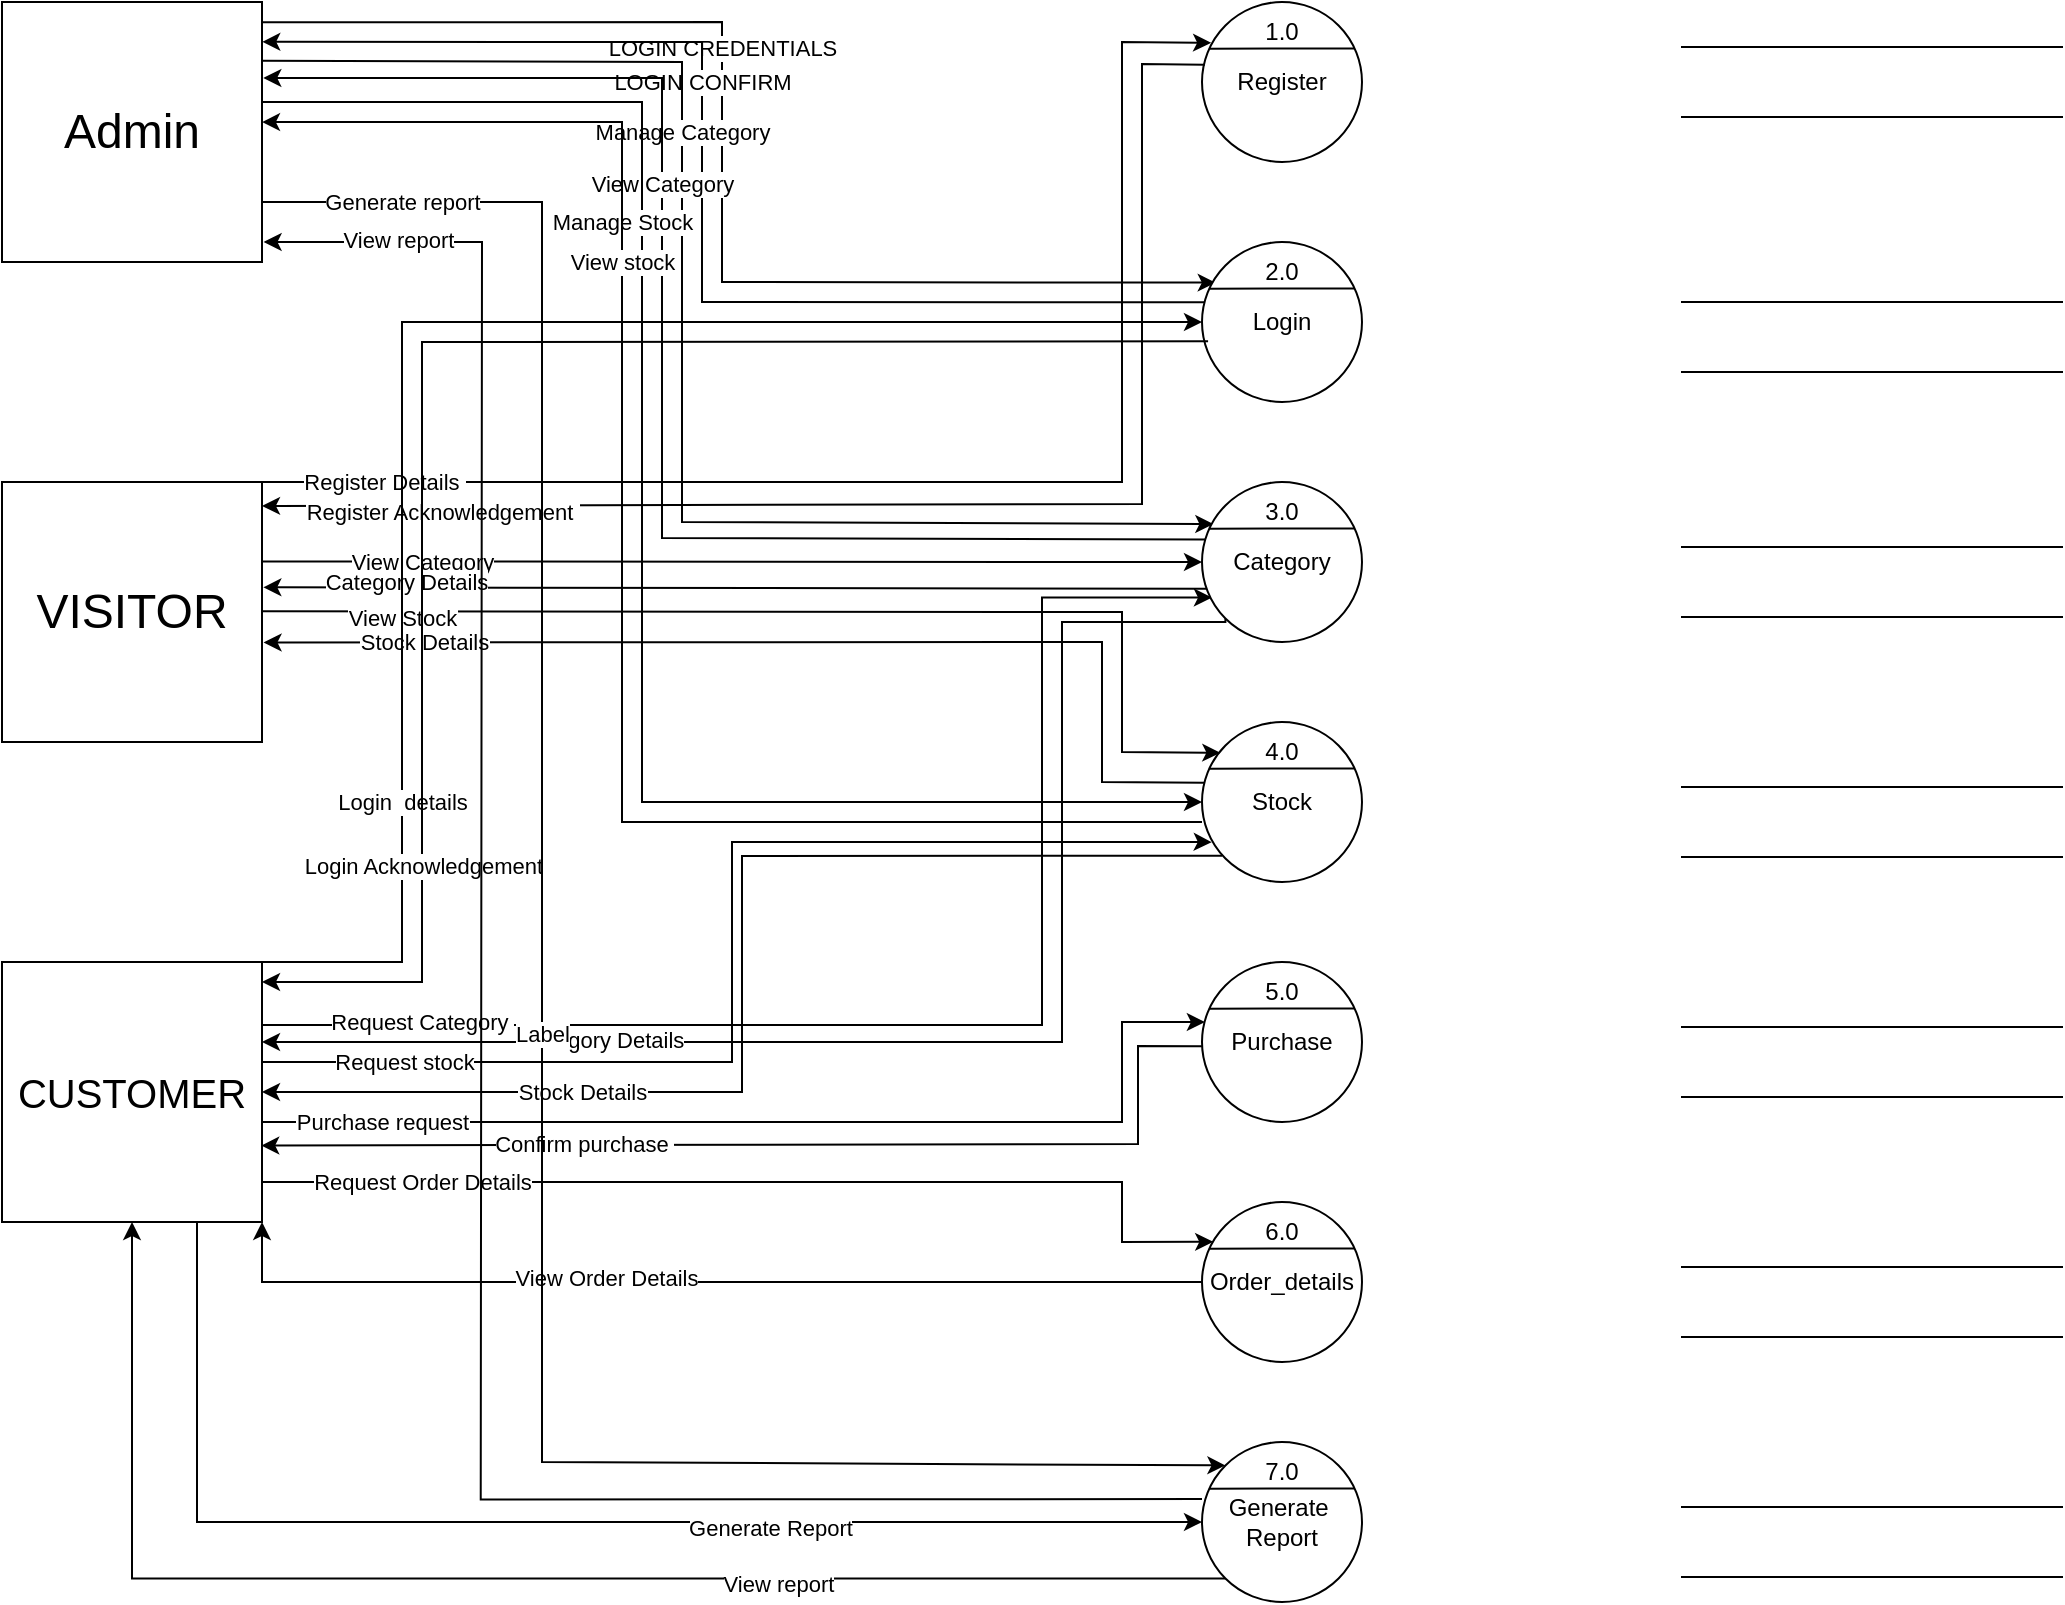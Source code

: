<mxfile version="22.1.21" type="github">
  <diagram name="Page-1" id="xG1oCND4ZIqmZRpoTB4F">
    <mxGraphModel dx="1500" dy="814" grid="1" gridSize="10" guides="1" tooltips="1" connect="1" arrows="1" fold="1" page="1" pageScale="1" pageWidth="1100" pageHeight="850" math="0" shadow="0">
      <root>
        <mxCell id="0" />
        <mxCell id="1" parent="0" />
        <mxCell id="4stogALk5xr9jpJqIoR7-9" value="&lt;font style=&quot;font-size: 24px;&quot;&gt;Admin&lt;/font&gt;" style="whiteSpace=wrap;html=1;aspect=fixed;container=0;" vertex="1" parent="1">
          <mxGeometry y="40" width="130" height="130" as="geometry" />
        </mxCell>
        <mxCell id="4stogALk5xr9jpJqIoR7-10" value="VISITOR" style="whiteSpace=wrap;html=1;aspect=fixed;fontSize=24;" vertex="1" parent="1">
          <mxGeometry y="280" width="130" height="130" as="geometry" />
        </mxCell>
        <mxCell id="4stogALk5xr9jpJqIoR7-148" style="edgeStyle=orthogonalEdgeStyle;rounded=0;orthogonalLoop=1;jettySize=auto;html=1;exitX=1;exitY=0.25;exitDx=0;exitDy=0;entryX=0.062;entryY=0.735;entryDx=0;entryDy=0;entryPerimeter=0;" edge="1" parent="1">
          <mxGeometry relative="1" as="geometry">
            <mxPoint x="604.96" y="337.8" as="targetPoint" />
            <mxPoint x="130.0" y="551.48" as="sourcePoint" />
            <Array as="points">
              <mxPoint x="520" y="552" />
              <mxPoint x="520" y="338" />
            </Array>
          </mxGeometry>
        </mxCell>
        <mxCell id="4stogALk5xr9jpJqIoR7-149" value="Request Category&amp;nbsp;" style="edgeLabel;html=1;align=center;verticalAlign=middle;resizable=0;points=[];" vertex="1" connectable="0" parent="4stogALk5xr9jpJqIoR7-148">
          <mxGeometry x="-0.192" relative="1" as="geometry">
            <mxPoint x="-198" y="-2" as="offset" />
          </mxGeometry>
        </mxCell>
        <mxCell id="4stogALk5xr9jpJqIoR7-180" style="edgeStyle=orthogonalEdgeStyle;rounded=0;orthogonalLoop=1;jettySize=auto;html=1;exitX=0.75;exitY=1;exitDx=0;exitDy=0;entryX=0;entryY=0.5;entryDx=0;entryDy=0;" edge="1" parent="1" source="4stogALk5xr9jpJqIoR7-11" target="4stogALk5xr9jpJqIoR7-112">
          <mxGeometry relative="1" as="geometry" />
        </mxCell>
        <mxCell id="4stogALk5xr9jpJqIoR7-184" value="Generate Report" style="edgeLabel;html=1;align=center;verticalAlign=middle;resizable=0;points=[];" vertex="1" connectable="0" parent="4stogALk5xr9jpJqIoR7-180">
          <mxGeometry x="0.337" y="-3" relative="1" as="geometry">
            <mxPoint as="offset" />
          </mxGeometry>
        </mxCell>
        <mxCell id="4stogALk5xr9jpJqIoR7-11" value="&lt;font style=&quot;font-size: 20px;&quot;&gt;CUSTOMER&lt;/font&gt;" style="whiteSpace=wrap;html=1;aspect=fixed;" vertex="1" parent="1">
          <mxGeometry y="520" width="130" height="130" as="geometry" />
        </mxCell>
        <mxCell id="4stogALk5xr9jpJqIoR7-16" value="" style="endArrow=classic;html=1;rounded=0;exitX=0.999;exitY=0.078;exitDx=0;exitDy=0;exitPerimeter=0;entryX=0.086;entryY=0.254;entryDx=0;entryDy=0;entryPerimeter=0;" edge="1" parent="1" source="4stogALk5xr9jpJqIoR7-9" target="4stogALk5xr9jpJqIoR7-102">
          <mxGeometry relative="1" as="geometry">
            <mxPoint x="170" y="50" as="sourcePoint" />
            <mxPoint x="370" y="170" as="targetPoint" />
            <Array as="points">
              <mxPoint x="360" y="50" />
              <mxPoint x="360" y="180" />
            </Array>
          </mxGeometry>
        </mxCell>
        <mxCell id="4stogALk5xr9jpJqIoR7-17" value="LOGIN CREDENTIALS" style="edgeLabel;resizable=0;html=1;align=center;verticalAlign=middle;" connectable="0" vertex="1" parent="4stogALk5xr9jpJqIoR7-16">
          <mxGeometry relative="1" as="geometry">
            <mxPoint y="-61" as="offset" />
          </mxGeometry>
        </mxCell>
        <mxCell id="4stogALk5xr9jpJqIoR7-18" value="" style="endArrow=classic;html=1;rounded=0;exitX=0.02;exitY=0.377;exitDx=0;exitDy=0;exitPerimeter=0;entryX=1.001;entryY=0.153;entryDx=0;entryDy=0;entryPerimeter=0;" edge="1" parent="1" source="4stogALk5xr9jpJqIoR7-102" target="4stogALk5xr9jpJqIoR7-9">
          <mxGeometry relative="1" as="geometry">
            <mxPoint x="477.8" y="179.84" as="sourcePoint" />
            <mxPoint x="130" y="60" as="targetPoint" />
            <Array as="points">
              <mxPoint x="350" y="190" />
              <mxPoint x="350" y="60" />
            </Array>
          </mxGeometry>
        </mxCell>
        <mxCell id="4stogALk5xr9jpJqIoR7-19" value="LOGIN CONFIRM&lt;br&gt;" style="edgeLabel;resizable=0;html=1;align=center;verticalAlign=middle;" connectable="0" vertex="1" parent="4stogALk5xr9jpJqIoR7-18">
          <mxGeometry relative="1" as="geometry">
            <mxPoint y="-61" as="offset" />
          </mxGeometry>
        </mxCell>
        <mxCell id="4stogALk5xr9jpJqIoR7-74" value="" style="html=1;dashed=0;whiteSpace=wrap;shape=partialRectangle;right=0;left=0;" vertex="1" parent="1">
          <mxGeometry x="840" y="62.5" width="190" height="35" as="geometry" />
        </mxCell>
        <mxCell id="4stogALk5xr9jpJqIoR7-75" value="" style="html=1;dashed=0;whiteSpace=wrap;shape=partialRectangle;right=0;left=0;" vertex="1" parent="1">
          <mxGeometry x="840" y="190" width="190" height="35" as="geometry" />
        </mxCell>
        <mxCell id="4stogALk5xr9jpJqIoR7-76" value="" style="html=1;dashed=0;whiteSpace=wrap;shape=partialRectangle;right=0;left=0;" vertex="1" parent="1">
          <mxGeometry x="840" y="312.5" width="190" height="35" as="geometry" />
        </mxCell>
        <mxCell id="4stogALk5xr9jpJqIoR7-89" value="" style="html=1;dashed=0;whiteSpace=wrap;shape=partialRectangle;right=0;left=0;" vertex="1" parent="1">
          <mxGeometry x="840" y="432.5" width="190" height="35" as="geometry" />
        </mxCell>
        <mxCell id="4stogALk5xr9jpJqIoR7-90" value="" style="html=1;dashed=0;whiteSpace=wrap;shape=partialRectangle;right=0;left=0;" vertex="1" parent="1">
          <mxGeometry x="840" y="552.5" width="190" height="35" as="geometry" />
        </mxCell>
        <mxCell id="4stogALk5xr9jpJqIoR7-91" value="" style="html=1;dashed=0;whiteSpace=wrap;shape=partialRectangle;right=0;left=0;" vertex="1" parent="1">
          <mxGeometry x="840" y="672.5" width="190" height="35" as="geometry" />
        </mxCell>
        <mxCell id="4stogALk5xr9jpJqIoR7-92" value="" style="html=1;dashed=0;whiteSpace=wrap;shape=partialRectangle;right=0;left=0;" vertex="1" parent="1">
          <mxGeometry x="840" y="792.5" width="190" height="35" as="geometry" />
        </mxCell>
        <mxCell id="4stogALk5xr9jpJqIoR7-94" value="" style="endArrow=classic;html=1;rounded=0;exitX=0.997;exitY=0.226;exitDx=0;exitDy=0;exitPerimeter=0;entryX=0.071;entryY=0.263;entryDx=0;entryDy=0;entryPerimeter=0;" edge="1" parent="1" source="4stogALk5xr9jpJqIoR7-9" target="4stogALk5xr9jpJqIoR7-104">
          <mxGeometry relative="1" as="geometry">
            <mxPoint x="130" y="90" as="sourcePoint" />
            <mxPoint x="490" y="300" as="targetPoint" />
            <Array as="points">
              <mxPoint x="340" y="70" />
              <mxPoint x="340" y="300" />
            </Array>
          </mxGeometry>
        </mxCell>
        <mxCell id="4stogALk5xr9jpJqIoR7-95" value="Manage Category" style="edgeLabel;resizable=0;html=1;align=center;verticalAlign=middle;" connectable="0" vertex="1" parent="4stogALk5xr9jpJqIoR7-94">
          <mxGeometry relative="1" as="geometry">
            <mxPoint y="-108" as="offset" />
          </mxGeometry>
        </mxCell>
        <mxCell id="4stogALk5xr9jpJqIoR7-100" value="Register" style="ellipse;whiteSpace=wrap;html=1;aspect=fixed;" vertex="1" parent="1">
          <mxGeometry x="600" y="40" width="80" height="80" as="geometry" />
        </mxCell>
        <mxCell id="4stogALk5xr9jpJqIoR7-101" value="" style="endArrow=none;html=1;rounded=0;exitX=0.043;exitY=0.292;exitDx=0;exitDy=0;exitPerimeter=0;entryX=0.953;entryY=0.29;entryDx=0;entryDy=0;entryPerimeter=0;" edge="1" parent="1" source="4stogALk5xr9jpJqIoR7-100" target="4stogALk5xr9jpJqIoR7-100">
          <mxGeometry width="50" height="50" relative="1" as="geometry">
            <mxPoint x="615" y="97.5" as="sourcePoint" />
            <mxPoint x="665" y="47.5" as="targetPoint" />
          </mxGeometry>
        </mxCell>
        <mxCell id="4stogALk5xr9jpJqIoR7-102" value="Login" style="ellipse;whiteSpace=wrap;html=1;aspect=fixed;" vertex="1" parent="1">
          <mxGeometry x="600" y="160" width="80" height="80" as="geometry" />
        </mxCell>
        <mxCell id="4stogALk5xr9jpJqIoR7-103" value="" style="endArrow=none;html=1;rounded=0;exitX=0.043;exitY=0.292;exitDx=0;exitDy=0;exitPerimeter=0;entryX=0.953;entryY=0.29;entryDx=0;entryDy=0;entryPerimeter=0;" edge="1" parent="1" source="4stogALk5xr9jpJqIoR7-102" target="4stogALk5xr9jpJqIoR7-102">
          <mxGeometry width="50" height="50" relative="1" as="geometry">
            <mxPoint x="615" y="217.5" as="sourcePoint" />
            <mxPoint x="665" y="167.5" as="targetPoint" />
          </mxGeometry>
        </mxCell>
        <mxCell id="4stogALk5xr9jpJqIoR7-150" style="edgeStyle=orthogonalEdgeStyle;rounded=0;orthogonalLoop=1;jettySize=auto;html=1;exitX=0;exitY=1;exitDx=0;exitDy=0;" edge="1" parent="1" source="4stogALk5xr9jpJqIoR7-104">
          <mxGeometry relative="1" as="geometry">
            <mxPoint x="130" y="560" as="targetPoint" />
            <Array as="points">
              <mxPoint x="612" y="350" />
              <mxPoint x="530" y="350" />
              <mxPoint x="530" y="560" />
              <mxPoint x="150" y="560" />
            </Array>
          </mxGeometry>
        </mxCell>
        <mxCell id="4stogALk5xr9jpJqIoR7-152" value="Category Details" style="edgeLabel;html=1;align=center;verticalAlign=middle;resizable=0;points=[];" vertex="1" connectable="0" parent="4stogALk5xr9jpJqIoR7-150">
          <mxGeometry x="-0.375" relative="1" as="geometry">
            <mxPoint x="-230" y="76" as="offset" />
          </mxGeometry>
        </mxCell>
        <mxCell id="4stogALk5xr9jpJqIoR7-104" value="Category" style="ellipse;whiteSpace=wrap;html=1;aspect=fixed;" vertex="1" parent="1">
          <mxGeometry x="600" y="280" width="80" height="80" as="geometry" />
        </mxCell>
        <mxCell id="4stogALk5xr9jpJqIoR7-105" value="" style="endArrow=none;html=1;rounded=0;exitX=0.043;exitY=0.292;exitDx=0;exitDy=0;exitPerimeter=0;entryX=0.953;entryY=0.29;entryDx=0;entryDy=0;entryPerimeter=0;" edge="1" parent="1" source="4stogALk5xr9jpJqIoR7-104" target="4stogALk5xr9jpJqIoR7-104">
          <mxGeometry width="50" height="50" relative="1" as="geometry">
            <mxPoint x="615" y="337.5" as="sourcePoint" />
            <mxPoint x="665" y="287.5" as="targetPoint" />
          </mxGeometry>
        </mxCell>
        <mxCell id="4stogALk5xr9jpJqIoR7-106" value="Stock" style="ellipse;whiteSpace=wrap;html=1;aspect=fixed;" vertex="1" parent="1">
          <mxGeometry x="600" y="400" width="80" height="80" as="geometry" />
        </mxCell>
        <mxCell id="4stogALk5xr9jpJqIoR7-107" value="" style="endArrow=none;html=1;rounded=0;exitX=0.043;exitY=0.292;exitDx=0;exitDy=0;exitPerimeter=0;entryX=0.953;entryY=0.29;entryDx=0;entryDy=0;entryPerimeter=0;" edge="1" parent="1" source="4stogALk5xr9jpJqIoR7-106" target="4stogALk5xr9jpJqIoR7-106">
          <mxGeometry width="50" height="50" relative="1" as="geometry">
            <mxPoint x="615" y="457.5" as="sourcePoint" />
            <mxPoint x="665" y="407.5" as="targetPoint" />
          </mxGeometry>
        </mxCell>
        <mxCell id="4stogALk5xr9jpJqIoR7-108" value="Purchase" style="ellipse;whiteSpace=wrap;html=1;aspect=fixed;" vertex="1" parent="1">
          <mxGeometry x="600" y="520" width="80" height="80" as="geometry" />
        </mxCell>
        <mxCell id="4stogALk5xr9jpJqIoR7-109" value="" style="endArrow=none;html=1;rounded=0;exitX=0.043;exitY=0.292;exitDx=0;exitDy=0;exitPerimeter=0;entryX=0.953;entryY=0.29;entryDx=0;entryDy=0;entryPerimeter=0;" edge="1" parent="1" source="4stogALk5xr9jpJqIoR7-108" target="4stogALk5xr9jpJqIoR7-108">
          <mxGeometry width="50" height="50" relative="1" as="geometry">
            <mxPoint x="615" y="577.5" as="sourcePoint" />
            <mxPoint x="665" y="527.5" as="targetPoint" />
          </mxGeometry>
        </mxCell>
        <mxCell id="4stogALk5xr9jpJqIoR7-178" style="edgeStyle=orthogonalEdgeStyle;rounded=0;orthogonalLoop=1;jettySize=auto;html=1;entryX=1;entryY=1;entryDx=0;entryDy=0;" edge="1" parent="1" source="4stogALk5xr9jpJqIoR7-110" target="4stogALk5xr9jpJqIoR7-11">
          <mxGeometry relative="1" as="geometry" />
        </mxCell>
        <mxCell id="4stogALk5xr9jpJqIoR7-179" value="View Order Details" style="edgeLabel;html=1;align=center;verticalAlign=middle;resizable=0;points=[];" vertex="1" connectable="0" parent="4stogALk5xr9jpJqIoR7-178">
          <mxGeometry x="0.193" y="-2" relative="1" as="geometry">
            <mxPoint as="offset" />
          </mxGeometry>
        </mxCell>
        <mxCell id="4stogALk5xr9jpJqIoR7-110" value="Order_details" style="ellipse;whiteSpace=wrap;html=1;aspect=fixed;" vertex="1" parent="1">
          <mxGeometry x="600" y="640" width="80" height="80" as="geometry" />
        </mxCell>
        <mxCell id="4stogALk5xr9jpJqIoR7-111" value="" style="endArrow=none;html=1;rounded=0;exitX=0.043;exitY=0.292;exitDx=0;exitDy=0;exitPerimeter=0;entryX=0.953;entryY=0.29;entryDx=0;entryDy=0;entryPerimeter=0;" edge="1" parent="1" source="4stogALk5xr9jpJqIoR7-110" target="4stogALk5xr9jpJqIoR7-110">
          <mxGeometry width="50" height="50" relative="1" as="geometry">
            <mxPoint x="615" y="697.5" as="sourcePoint" />
            <mxPoint x="665" y="647.5" as="targetPoint" />
          </mxGeometry>
        </mxCell>
        <mxCell id="4stogALk5xr9jpJqIoR7-181" style="edgeStyle=orthogonalEdgeStyle;rounded=0;orthogonalLoop=1;jettySize=auto;html=1;exitX=0;exitY=1;exitDx=0;exitDy=0;entryX=0.5;entryY=1;entryDx=0;entryDy=0;" edge="1" parent="1" source="4stogALk5xr9jpJqIoR7-112" target="4stogALk5xr9jpJqIoR7-11">
          <mxGeometry relative="1" as="geometry" />
        </mxCell>
        <mxCell id="4stogALk5xr9jpJqIoR7-185" value="View report" style="edgeLabel;html=1;align=center;verticalAlign=middle;resizable=0;points=[];" vertex="1" connectable="0" parent="4stogALk5xr9jpJqIoR7-181">
          <mxGeometry x="-0.384" y="2" relative="1" as="geometry">
            <mxPoint as="offset" />
          </mxGeometry>
        </mxCell>
        <mxCell id="4stogALk5xr9jpJqIoR7-112" value="Generate&amp;nbsp;&lt;br&gt;Report" style="ellipse;whiteSpace=wrap;html=1;aspect=fixed;" vertex="1" parent="1">
          <mxGeometry x="600" y="760" width="80" height="80" as="geometry" />
        </mxCell>
        <mxCell id="4stogALk5xr9jpJqIoR7-113" value="" style="endArrow=none;html=1;rounded=0;exitX=0.043;exitY=0.292;exitDx=0;exitDy=0;exitPerimeter=0;entryX=0.953;entryY=0.29;entryDx=0;entryDy=0;entryPerimeter=0;" edge="1" parent="1" source="4stogALk5xr9jpJqIoR7-112" target="4stogALk5xr9jpJqIoR7-112">
          <mxGeometry width="50" height="50" relative="1" as="geometry">
            <mxPoint x="615" y="817.5" as="sourcePoint" />
            <mxPoint x="665" y="767.5" as="targetPoint" />
          </mxGeometry>
        </mxCell>
        <mxCell id="4stogALk5xr9jpJqIoR7-114" value="" style="endArrow=classic;html=1;rounded=0;exitX=0.023;exitY=0.385;exitDx=0;exitDy=0;exitPerimeter=0;entryX=1.005;entryY=0.292;entryDx=0;entryDy=0;entryPerimeter=0;" edge="1" parent="1" target="4stogALk5xr9jpJqIoR7-9">
          <mxGeometry relative="1" as="geometry">
            <mxPoint x="601.84" y="308.8" as="sourcePoint" />
            <mxPoint x="130" y="78" as="targetPoint" />
            <Array as="points">
              <mxPoint x="330" y="308" />
              <mxPoint x="330" y="78" />
            </Array>
          </mxGeometry>
        </mxCell>
        <mxCell id="4stogALk5xr9jpJqIoR7-115" value="View Category" style="edgeLabel;resizable=0;html=1;align=center;verticalAlign=middle;" connectable="0" vertex="1" parent="4stogALk5xr9jpJqIoR7-114">
          <mxGeometry relative="1" as="geometry">
            <mxPoint y="-99" as="offset" />
          </mxGeometry>
        </mxCell>
        <mxCell id="4stogALk5xr9jpJqIoR7-116" value="1.0" style="text;html=1;strokeColor=none;fillColor=none;align=center;verticalAlign=middle;whiteSpace=wrap;rounded=0;" vertex="1" parent="1">
          <mxGeometry x="610" y="40" width="60" height="30" as="geometry" />
        </mxCell>
        <mxCell id="4stogALk5xr9jpJqIoR7-117" value="2.0" style="text;html=1;strokeColor=none;fillColor=none;align=center;verticalAlign=middle;whiteSpace=wrap;rounded=0;" vertex="1" parent="1">
          <mxGeometry x="610" y="160" width="60" height="30" as="geometry" />
        </mxCell>
        <mxCell id="4stogALk5xr9jpJqIoR7-118" value="3.0" style="text;html=1;strokeColor=none;fillColor=none;align=center;verticalAlign=middle;whiteSpace=wrap;rounded=0;" vertex="1" parent="1">
          <mxGeometry x="610" y="280" width="60" height="30" as="geometry" />
        </mxCell>
        <mxCell id="4stogALk5xr9jpJqIoR7-119" value="4.0" style="text;html=1;strokeColor=none;fillColor=none;align=center;verticalAlign=middle;whiteSpace=wrap;rounded=0;" vertex="1" parent="1">
          <mxGeometry x="610" y="400" width="60" height="30" as="geometry" />
        </mxCell>
        <mxCell id="4stogALk5xr9jpJqIoR7-120" value="5.0" style="text;html=1;strokeColor=none;fillColor=none;align=center;verticalAlign=middle;whiteSpace=wrap;rounded=0;" vertex="1" parent="1">
          <mxGeometry x="610" y="520" width="60" height="30" as="geometry" />
        </mxCell>
        <mxCell id="4stogALk5xr9jpJqIoR7-121" value="6.0" style="text;html=1;strokeColor=none;fillColor=none;align=center;verticalAlign=middle;whiteSpace=wrap;rounded=0;" vertex="1" parent="1">
          <mxGeometry x="610" y="640" width="60" height="30" as="geometry" />
        </mxCell>
        <mxCell id="4stogALk5xr9jpJqIoR7-122" value="7.0" style="text;html=1;strokeColor=none;fillColor=none;align=center;verticalAlign=middle;whiteSpace=wrap;rounded=0;" vertex="1" parent="1">
          <mxGeometry x="610" y="760" width="60" height="30" as="geometry" />
        </mxCell>
        <mxCell id="4stogALk5xr9jpJqIoR7-123" value="" style="endArrow=classic;html=1;rounded=0;entryX=0.057;entryY=0.255;entryDx=0;entryDy=0;entryPerimeter=0;" edge="1" parent="1" target="4stogALk5xr9jpJqIoR7-100">
          <mxGeometry relative="1" as="geometry">
            <mxPoint x="130" y="280" as="sourcePoint" />
            <mxPoint x="600" y="60" as="targetPoint" />
            <Array as="points">
              <mxPoint x="560" y="280" />
              <mxPoint x="560" y="60" />
            </Array>
          </mxGeometry>
        </mxCell>
        <mxCell id="4stogALk5xr9jpJqIoR7-124" value="Register Details&amp;nbsp;" style="edgeLabel;resizable=0;html=1;align=center;verticalAlign=middle;" connectable="0" vertex="1" parent="4stogALk5xr9jpJqIoR7-123">
          <mxGeometry relative="1" as="geometry">
            <mxPoint x="-287" as="offset" />
          </mxGeometry>
        </mxCell>
        <mxCell id="4stogALk5xr9jpJqIoR7-127" value="" style="endArrow=classic;html=1;rounded=0;exitX=0.017;exitY=0.379;exitDx=0;exitDy=0;exitPerimeter=0;entryX=1;entryY=0.092;entryDx=0;entryDy=0;entryPerimeter=0;" edge="1" parent="1" target="4stogALk5xr9jpJqIoR7-10">
          <mxGeometry relative="1" as="geometry">
            <mxPoint x="601.36" y="71.32" as="sourcePoint" />
            <mxPoint x="140" y="310" as="targetPoint" />
            <Array as="points">
              <mxPoint x="570" y="71" />
              <mxPoint x="570" y="291" />
            </Array>
          </mxGeometry>
        </mxCell>
        <mxCell id="4stogALk5xr9jpJqIoR7-128" value="Register Acknowledgement&amp;nbsp;" style="edgeLabel;resizable=0;html=1;align=center;verticalAlign=middle;" connectable="0" vertex="1" parent="4stogALk5xr9jpJqIoR7-127">
          <mxGeometry relative="1" as="geometry">
            <mxPoint x="-256" y="4" as="offset" />
          </mxGeometry>
        </mxCell>
        <mxCell id="4stogALk5xr9jpJqIoR7-135" value="" style="endArrow=classic;html=1;rounded=0;entryX=0;entryY=0.5;entryDx=0;entryDy=0;" edge="1" parent="1" target="4stogALk5xr9jpJqIoR7-104">
          <mxGeometry relative="1" as="geometry">
            <mxPoint x="130" y="319.69" as="sourcePoint" />
            <mxPoint x="230" y="319.69" as="targetPoint" />
          </mxGeometry>
        </mxCell>
        <mxCell id="4stogALk5xr9jpJqIoR7-136" value="View Category" style="edgeLabel;resizable=0;html=1;align=center;verticalAlign=middle;" connectable="0" vertex="1" parent="4stogALk5xr9jpJqIoR7-135">
          <mxGeometry relative="1" as="geometry">
            <mxPoint x="-155" as="offset" />
          </mxGeometry>
        </mxCell>
        <mxCell id="4stogALk5xr9jpJqIoR7-137" value="" style="endArrow=classic;html=1;rounded=0;exitX=0.029;exitY=0.667;exitDx=0;exitDy=0;exitPerimeter=0;entryX=1.005;entryY=0.405;entryDx=0;entryDy=0;entryPerimeter=0;" edge="1" parent="1" source="4stogALk5xr9jpJqIoR7-104" target="4stogALk5xr9jpJqIoR7-10">
          <mxGeometry relative="1" as="geometry">
            <mxPoint x="601.6" y="333.2" as="sourcePoint" />
            <mxPoint x="130" y="333" as="targetPoint" />
          </mxGeometry>
        </mxCell>
        <mxCell id="4stogALk5xr9jpJqIoR7-138" value="Category Details" style="edgeLabel;resizable=0;html=1;align=center;verticalAlign=middle;" connectable="0" vertex="1" parent="4stogALk5xr9jpJqIoR7-137">
          <mxGeometry relative="1" as="geometry">
            <mxPoint x="-165" y="-3" as="offset" />
          </mxGeometry>
        </mxCell>
        <mxCell id="4stogALk5xr9jpJqIoR7-139" value="" style="endArrow=classic;html=1;rounded=0;entryX=-0.014;entryY=0.513;entryDx=0;entryDy=0;entryPerimeter=0;" edge="1" parent="1" target="4stogALk5xr9jpJqIoR7-119">
          <mxGeometry relative="1" as="geometry">
            <mxPoint x="130" y="344.62" as="sourcePoint" />
            <mxPoint x="600" y="415" as="targetPoint" />
            <Array as="points">
              <mxPoint x="560" y="345" />
              <mxPoint x="560" y="415" />
            </Array>
          </mxGeometry>
        </mxCell>
        <mxCell id="4stogALk5xr9jpJqIoR7-140" value="View Stock" style="edgeLabel;resizable=0;html=1;align=center;verticalAlign=middle;" connectable="0" vertex="1" parent="4stogALk5xr9jpJqIoR7-139">
          <mxGeometry relative="1" as="geometry">
            <mxPoint x="-205" y="3" as="offset" />
          </mxGeometry>
        </mxCell>
        <mxCell id="4stogALk5xr9jpJqIoR7-141" value="" style="endArrow=classic;html=1;rounded=0;entryX=1.006;entryY=0.617;entryDx=0;entryDy=0;entryPerimeter=0;exitX=0.013;exitY=0.379;exitDx=0;exitDy=0;exitPerimeter=0;" edge="1" parent="1" source="4stogALk5xr9jpJqIoR7-106" target="4stogALk5xr9jpJqIoR7-10">
          <mxGeometry relative="1" as="geometry">
            <mxPoint x="550" y="430" as="sourcePoint" />
            <mxPoint x="130" y="360" as="targetPoint" />
            <Array as="points">
              <mxPoint x="550" y="430" />
              <mxPoint x="550" y="360" />
            </Array>
          </mxGeometry>
        </mxCell>
        <mxCell id="4stogALk5xr9jpJqIoR7-142" value="Stock Details" style="edgeLabel;resizable=0;html=1;align=center;verticalAlign=middle;" connectable="0" vertex="1" parent="4stogALk5xr9jpJqIoR7-141">
          <mxGeometry relative="1" as="geometry">
            <mxPoint x="-190" as="offset" />
          </mxGeometry>
        </mxCell>
        <mxCell id="4stogALk5xr9jpJqIoR7-143" value="" style="endArrow=classic;html=1;rounded=0;entryX=0;entryY=0.5;entryDx=0;entryDy=0;" edge="1" parent="1" target="4stogALk5xr9jpJqIoR7-106">
          <mxGeometry relative="1" as="geometry">
            <mxPoint x="130" y="90" as="sourcePoint" />
            <mxPoint x="320" y="470" as="targetPoint" />
            <Array as="points">
              <mxPoint x="320" y="90" />
              <mxPoint x="320" y="440" />
            </Array>
          </mxGeometry>
        </mxCell>
        <mxCell id="4stogALk5xr9jpJqIoR7-144" value="Manage Stock" style="edgeLabel;resizable=0;html=1;align=center;verticalAlign=middle;" connectable="0" vertex="1" parent="4stogALk5xr9jpJqIoR7-143">
          <mxGeometry relative="1" as="geometry">
            <mxPoint x="-10" y="-160" as="offset" />
          </mxGeometry>
        </mxCell>
        <mxCell id="4stogALk5xr9jpJqIoR7-145" value="" style="endArrow=classic;html=1;rounded=0;entryX=1;entryY=0.462;entryDx=0;entryDy=0;entryPerimeter=0;" edge="1" parent="1" target="4stogALk5xr9jpJqIoR7-9">
          <mxGeometry relative="1" as="geometry">
            <mxPoint x="600" y="450" as="sourcePoint" />
            <mxPoint x="310" y="80" as="targetPoint" />
            <Array as="points">
              <mxPoint x="310" y="450" />
              <mxPoint x="310" y="100" />
            </Array>
          </mxGeometry>
        </mxCell>
        <mxCell id="4stogALk5xr9jpJqIoR7-146" value="View stock" style="edgeLabel;resizable=0;html=1;align=center;verticalAlign=middle;" connectable="0" vertex="1" parent="4stogALk5xr9jpJqIoR7-145">
          <mxGeometry relative="1" as="geometry">
            <mxPoint y="-160" as="offset" />
          </mxGeometry>
        </mxCell>
        <mxCell id="4stogALk5xr9jpJqIoR7-147" style="edgeStyle=orthogonalEdgeStyle;rounded=0;orthogonalLoop=1;jettySize=auto;html=1;entryX=0.061;entryY=0.751;entryDx=0;entryDy=0;entryPerimeter=0;" edge="1" parent="1" source="4stogALk5xr9jpJqIoR7-11" target="4stogALk5xr9jpJqIoR7-106">
          <mxGeometry relative="1" as="geometry">
            <mxPoint x="600" y="460" as="targetPoint" />
            <Array as="points">
              <mxPoint x="365" y="570" />
              <mxPoint x="365" y="460" />
              <mxPoint x="600" y="460" />
            </Array>
          </mxGeometry>
        </mxCell>
        <mxCell id="4stogALk5xr9jpJqIoR7-164" value="Request stock" style="edgeLabel;html=1;align=center;verticalAlign=middle;resizable=0;points=[];" vertex="1" connectable="0" parent="4stogALk5xr9jpJqIoR7-147">
          <mxGeometry x="-0.499" y="-1" relative="1" as="geometry">
            <mxPoint x="-76" y="-1" as="offset" />
          </mxGeometry>
        </mxCell>
        <mxCell id="4stogALk5xr9jpJqIoR7-155" value="" style="endArrow=classic;html=1;rounded=0;" edge="1" parent="1" target="4stogALk5xr9jpJqIoR7-102">
          <mxGeometry relative="1" as="geometry">
            <mxPoint x="130" y="520" as="sourcePoint" />
            <mxPoint x="200" y="140" as="targetPoint" />
            <Array as="points">
              <mxPoint x="200" y="520" />
              <mxPoint x="200" y="200" />
            </Array>
          </mxGeometry>
        </mxCell>
        <mxCell id="4stogALk5xr9jpJqIoR7-156" value="Login&amp;nbsp; details" style="edgeLabel;resizable=0;html=1;align=center;verticalAlign=middle;" connectable="0" vertex="1" parent="4stogALk5xr9jpJqIoR7-155">
          <mxGeometry relative="1" as="geometry">
            <mxPoint x="-5" y="240" as="offset" />
          </mxGeometry>
        </mxCell>
        <mxCell id="4stogALk5xr9jpJqIoR7-159" value="" style="endArrow=classic;html=1;rounded=0;exitX=0.038;exitY=0.621;exitDx=0;exitDy=0;exitPerimeter=0;" edge="1" parent="1" source="4stogALk5xr9jpJqIoR7-102">
          <mxGeometry relative="1" as="geometry">
            <mxPoint x="490" y="210" as="sourcePoint" />
            <mxPoint x="130" y="530" as="targetPoint" />
            <Array as="points">
              <mxPoint x="210" y="210" />
              <mxPoint x="210" y="530" />
            </Array>
          </mxGeometry>
        </mxCell>
        <mxCell id="4stogALk5xr9jpJqIoR7-162" value="Login Acknowledgement&amp;nbsp;" style="edgeLabel;html=1;align=center;verticalAlign=middle;resizable=0;points=[];" vertex="1" connectable="0" parent="4stogALk5xr9jpJqIoR7-159">
          <mxGeometry x="0.652" y="2" relative="1" as="geometry">
            <mxPoint as="offset" />
          </mxGeometry>
        </mxCell>
        <mxCell id="4stogALk5xr9jpJqIoR7-165" value="" style="endArrow=classic;html=1;rounded=0;exitX=0.126;exitY=0.836;exitDx=0;exitDy=0;exitPerimeter=0;" edge="1" parent="1" source="4stogALk5xr9jpJqIoR7-106" target="4stogALk5xr9jpJqIoR7-11">
          <mxGeometry relative="1" as="geometry">
            <mxPoint x="609.12" y="466.76" as="sourcePoint" />
            <mxPoint x="400" y="601" as="targetPoint" />
            <Array as="points">
              <mxPoint x="370" y="467" />
              <mxPoint x="370" y="530" />
              <mxPoint x="370" y="585" />
            </Array>
          </mxGeometry>
        </mxCell>
        <mxCell id="4stogALk5xr9jpJqIoR7-166" value="Stock Details" style="edgeLabel;resizable=0;html=1;align=center;verticalAlign=middle;" connectable="0" vertex="1" parent="4stogALk5xr9jpJqIoR7-165">
          <mxGeometry relative="1" as="geometry">
            <mxPoint x="-80" y="59" as="offset" />
          </mxGeometry>
        </mxCell>
        <mxCell id="4stogALk5xr9jpJqIoR7-167" value="" style="endArrow=classic;html=1;rounded=0;entryX=0.018;entryY=0.375;entryDx=0;entryDy=0;entryPerimeter=0;" edge="1" parent="1" target="4stogALk5xr9jpJqIoR7-108">
          <mxGeometry relative="1" as="geometry">
            <mxPoint x="130" y="600" as="sourcePoint" />
            <mxPoint x="600" y="550" as="targetPoint" />
            <Array as="points">
              <mxPoint x="560" y="600" />
              <mxPoint x="560" y="550" />
            </Array>
          </mxGeometry>
        </mxCell>
        <mxCell id="4stogALk5xr9jpJqIoR7-168" value="Purchase request" style="edgeLabel;resizable=0;html=1;align=center;verticalAlign=middle;" connectable="0" vertex="1" parent="4stogALk5xr9jpJqIoR7-167">
          <mxGeometry relative="1" as="geometry">
            <mxPoint x="-201" as="offset" />
          </mxGeometry>
        </mxCell>
        <mxCell id="4stogALk5xr9jpJqIoR7-172" value="" style="endArrow=classic;html=1;rounded=0;exitX=0.005;exitY=0.527;exitDx=0;exitDy=0;entryX=0.997;entryY=0.706;entryDx=0;entryDy=0;entryPerimeter=0;exitPerimeter=0;" edge="1" parent="1" source="4stogALk5xr9jpJqIoR7-108" target="4stogALk5xr9jpJqIoR7-11">
          <mxGeometry relative="1" as="geometry">
            <mxPoint x="598" y="562" as="sourcePoint" />
            <mxPoint x="130.47" y="611.31" as="targetPoint" />
            <Array as="points">
              <mxPoint x="568" y="562" />
              <mxPoint x="568" y="611" />
            </Array>
          </mxGeometry>
        </mxCell>
        <mxCell id="4stogALk5xr9jpJqIoR7-173" value="Confirm purchase&amp;nbsp;" style="edgeLabel;resizable=0;html=1;align=center;verticalAlign=middle;" connectable="0" vertex="1" parent="4stogALk5xr9jpJqIoR7-172">
          <mxGeometry relative="1" as="geometry">
            <mxPoint x="-99" y="-1" as="offset" />
          </mxGeometry>
        </mxCell>
        <mxCell id="4stogALk5xr9jpJqIoR7-174" value="" style="endArrow=classic;html=1;rounded=0;entryX=0.07;entryY=0.249;entryDx=0;entryDy=0;entryPerimeter=0;" edge="1" parent="1" target="4stogALk5xr9jpJqIoR7-110">
          <mxGeometry relative="1" as="geometry">
            <mxPoint x="130" y="630" as="sourcePoint" />
            <mxPoint x="560" y="670" as="targetPoint" />
            <Array as="points">
              <mxPoint x="560" y="630" />
              <mxPoint x="560" y="660" />
            </Array>
          </mxGeometry>
        </mxCell>
        <mxCell id="4stogALk5xr9jpJqIoR7-175" value="Request Order Details" style="edgeLabel;resizable=0;html=1;align=center;verticalAlign=middle;" connectable="0" vertex="1" parent="4stogALk5xr9jpJqIoR7-174">
          <mxGeometry relative="1" as="geometry">
            <mxPoint x="-173" as="offset" />
          </mxGeometry>
        </mxCell>
        <mxCell id="4stogALk5xr9jpJqIoR7-187" value="" style="endArrow=classic;html=1;rounded=0;entryX=0;entryY=0;entryDx=0;entryDy=0;" edge="1" parent="1" target="4stogALk5xr9jpJqIoR7-112">
          <mxGeometry relative="1" as="geometry">
            <mxPoint x="130" y="140" as="sourcePoint" />
            <mxPoint x="270" y="783.721" as="targetPoint" />
            <Array as="points">
              <mxPoint x="270" y="140" />
              <mxPoint x="270" y="770" />
            </Array>
          </mxGeometry>
        </mxCell>
        <mxCell id="4stogALk5xr9jpJqIoR7-188" value="Label" style="edgeLabel;resizable=0;html=1;align=center;verticalAlign=middle;" connectable="0" vertex="1" parent="4stogALk5xr9jpJqIoR7-187">
          <mxGeometry relative="1" as="geometry" />
        </mxCell>
        <mxCell id="4stogALk5xr9jpJqIoR7-190" value="Generate report" style="edgeLabel;html=1;align=center;verticalAlign=middle;resizable=0;points=[];" vertex="1" connectable="0" parent="4stogALk5xr9jpJqIoR7-187">
          <mxGeometry x="-0.943" relative="1" as="geometry">
            <mxPoint x="38" as="offset" />
          </mxGeometry>
        </mxCell>
        <mxCell id="4stogALk5xr9jpJqIoR7-189" value="" style="edgeStyle=none;orthogonalLoop=1;jettySize=auto;html=1;rounded=0;exitX=0.008;exitY=0.373;exitDx=0;exitDy=0;exitPerimeter=0;entryX=1.011;entryY=0.933;entryDx=0;entryDy=0;entryPerimeter=0;" edge="1" parent="1">
          <mxGeometry width="100" relative="1" as="geometry">
            <mxPoint x="600.0" y="788.55" as="sourcePoint" />
            <mxPoint x="130.79" y="160.0" as="targetPoint" />
            <Array as="points">
              <mxPoint x="239.36" y="788.71" />
              <mxPoint x="240" y="160" />
            </Array>
          </mxGeometry>
        </mxCell>
        <mxCell id="4stogALk5xr9jpJqIoR7-191" value="View report" style="edgeLabel;html=1;align=center;verticalAlign=middle;resizable=0;points=[];" vertex="1" connectable="0" parent="4stogALk5xr9jpJqIoR7-189">
          <mxGeometry x="0.879" y="-1" relative="1" as="geometry">
            <mxPoint as="offset" />
          </mxGeometry>
        </mxCell>
      </root>
    </mxGraphModel>
  </diagram>
</mxfile>
